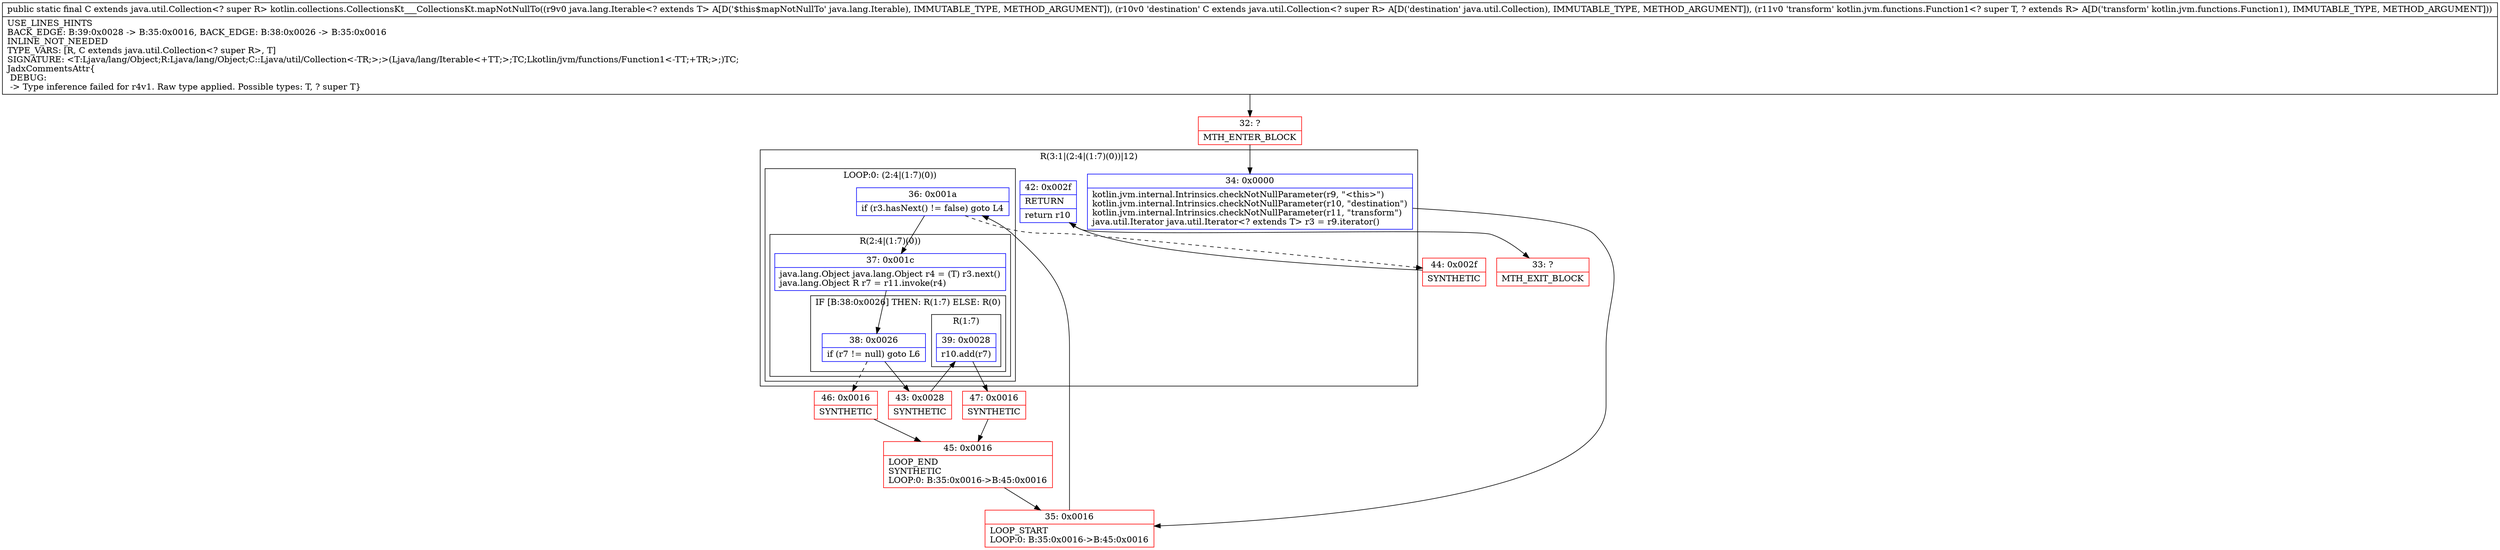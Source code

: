 digraph "CFG forkotlin.collections.CollectionsKt___CollectionsKt.mapNotNullTo(Ljava\/lang\/Iterable;Ljava\/util\/Collection;Lkotlin\/jvm\/functions\/Function1;)Ljava\/util\/Collection;" {
subgraph cluster_Region_1268001762 {
label = "R(3:1|(2:4|(1:7)(0))|12)";
node [shape=record,color=blue];
Node_34 [shape=record,label="{34\:\ 0x0000|kotlin.jvm.internal.Intrinsics.checkNotNullParameter(r9, \"\<this\>\")\lkotlin.jvm.internal.Intrinsics.checkNotNullParameter(r10, \"destination\")\lkotlin.jvm.internal.Intrinsics.checkNotNullParameter(r11, \"transform\")\ljava.util.Iterator java.util.Iterator\<? extends T\> r3 = r9.iterator()\l}"];
subgraph cluster_LoopRegion_109173278 {
label = "LOOP:0: (2:4|(1:7)(0))";
node [shape=record,color=blue];
Node_36 [shape=record,label="{36\:\ 0x001a|if (r3.hasNext() != false) goto L4\l}"];
subgraph cluster_Region_157693850 {
label = "R(2:4|(1:7)(0))";
node [shape=record,color=blue];
Node_37 [shape=record,label="{37\:\ 0x001c|java.lang.Object java.lang.Object r4 = (T) r3.next()\ljava.lang.Object R r7 = r11.invoke(r4)\l}"];
subgraph cluster_IfRegion_1995512976 {
label = "IF [B:38:0x0026] THEN: R(1:7) ELSE: R(0)";
node [shape=record,color=blue];
Node_38 [shape=record,label="{38\:\ 0x0026|if (r7 != null) goto L6\l}"];
subgraph cluster_Region_475062935 {
label = "R(1:7)";
node [shape=record,color=blue];
Node_39 [shape=record,label="{39\:\ 0x0028|r10.add(r7)\l}"];
}
subgraph cluster_Region_1809536120 {
label = "R(0)";
node [shape=record,color=blue];
}
}
}
}
Node_42 [shape=record,label="{42\:\ 0x002f|RETURN\l|return r10\l}"];
}
Node_32 [shape=record,color=red,label="{32\:\ ?|MTH_ENTER_BLOCK\l}"];
Node_35 [shape=record,color=red,label="{35\:\ 0x0016|LOOP_START\lLOOP:0: B:35:0x0016\-\>B:45:0x0016\l}"];
Node_43 [shape=record,color=red,label="{43\:\ 0x0028|SYNTHETIC\l}"];
Node_47 [shape=record,color=red,label="{47\:\ 0x0016|SYNTHETIC\l}"];
Node_45 [shape=record,color=red,label="{45\:\ 0x0016|LOOP_END\lSYNTHETIC\lLOOP:0: B:35:0x0016\-\>B:45:0x0016\l}"];
Node_46 [shape=record,color=red,label="{46\:\ 0x0016|SYNTHETIC\l}"];
Node_44 [shape=record,color=red,label="{44\:\ 0x002f|SYNTHETIC\l}"];
Node_33 [shape=record,color=red,label="{33\:\ ?|MTH_EXIT_BLOCK\l}"];
MethodNode[shape=record,label="{public static final C extends java.util.Collection\<? super R\> kotlin.collections.CollectionsKt___CollectionsKt.mapNotNullTo((r9v0 java.lang.Iterable\<? extends T\> A[D('$this$mapNotNullTo' java.lang.Iterable), IMMUTABLE_TYPE, METHOD_ARGUMENT]), (r10v0 'destination' C extends java.util.Collection\<? super R\> A[D('destination' java.util.Collection), IMMUTABLE_TYPE, METHOD_ARGUMENT]), (r11v0 'transform' kotlin.jvm.functions.Function1\<? super T, ? extends R\> A[D('transform' kotlin.jvm.functions.Function1), IMMUTABLE_TYPE, METHOD_ARGUMENT]))  | USE_LINES_HINTS\lBACK_EDGE: B:39:0x0028 \-\> B:35:0x0016, BACK_EDGE: B:38:0x0026 \-\> B:35:0x0016\lINLINE_NOT_NEEDED\lTYPE_VARS: [R, C extends java.util.Collection\<? super R\>, T]\lSIGNATURE: \<T:Ljava\/lang\/Object;R:Ljava\/lang\/Object;C::Ljava\/util\/Collection\<\-TR;\>;\>(Ljava\/lang\/Iterable\<+TT;\>;TC;Lkotlin\/jvm\/functions\/Function1\<\-TT;+TR;\>;)TC;\lJadxCommentsAttr\{\l DEBUG: \l \-\> Type inference failed for r4v1. Raw type applied. Possible types: T, ? super T\}\l}"];
MethodNode -> Node_32;Node_34 -> Node_35;
Node_36 -> Node_37;
Node_36 -> Node_44[style=dashed];
Node_37 -> Node_38;
Node_38 -> Node_43;
Node_38 -> Node_46[style=dashed];
Node_39 -> Node_47;
Node_42 -> Node_33;
Node_32 -> Node_34;
Node_35 -> Node_36;
Node_43 -> Node_39;
Node_47 -> Node_45;
Node_45 -> Node_35;
Node_46 -> Node_45;
Node_44 -> Node_42;
}

